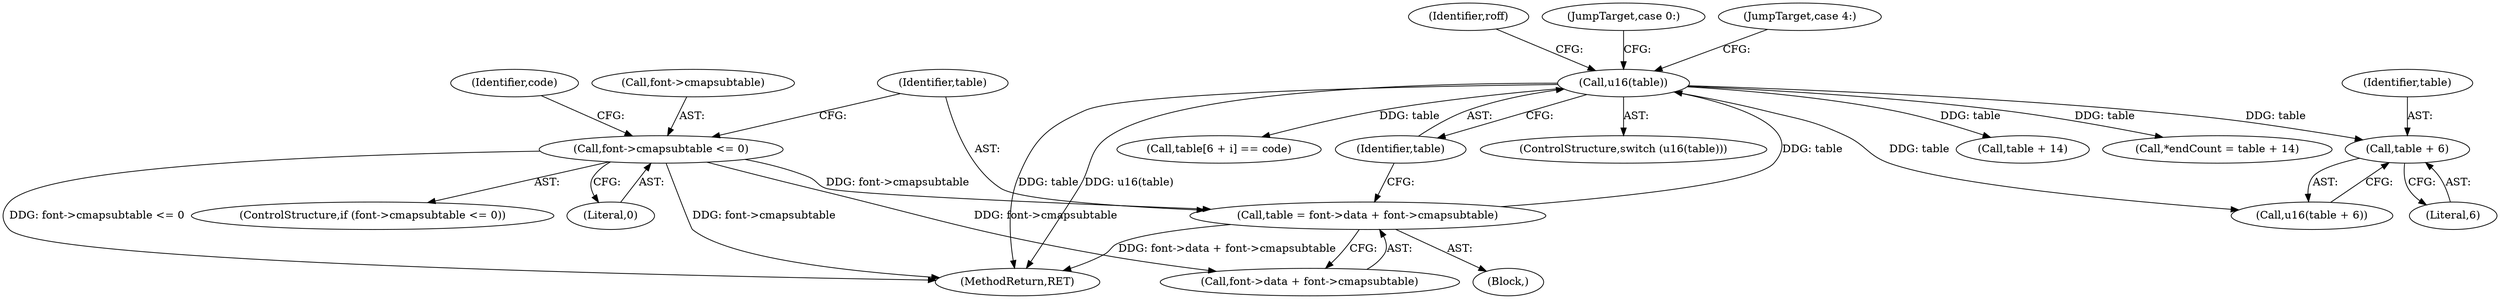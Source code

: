 digraph "0_ghostscript_961b10cdd71403072fb99401a45f3bef6ce53626@pointer" {
"1000502" [label="(Call,table + 6)"];
"1000448" [label="(Call,u16(table))"];
"1000438" [label="(Call,table = font->data + font->cmapsubtable)"];
"1000431" [label="(Call,font->cmapsubtable <= 0)"];
"1000449" [label="(Identifier,table)"];
"1000428" [label="(Block,)"];
"1000622" [label="(Identifier,roff)"];
"1000431" [label="(Call,font->cmapsubtable <= 0)"];
"1000451" [label="(JumpTarget,case 0:)"];
"1000502" [label="(Call,table + 6)"];
"1000496" [label="(JumpTarget,case 4:)"];
"1000438" [label="(Call,table = font->data + font->cmapsubtable)"];
"1000430" [label="(ControlStructure,if (font->cmapsubtable <= 0))"];
"1000508" [label="(Call,table + 14)"];
"1000439" [label="(Identifier,table)"];
"1000435" [label="(Literal,0)"];
"1000506" [label="(Call,*endCount = table + 14)"];
"1000503" [label="(Identifier,table)"];
"1000437" [label="(Identifier,code)"];
"1000485" [label="(Call,table[6 + i] == code)"];
"1000504" [label="(Literal,6)"];
"1000448" [label="(Call,u16(table))"];
"1000501" [label="(Call,u16(table + 6))"];
"1000818" [label="(MethodReturn,RET)"];
"1000432" [label="(Call,font->cmapsubtable)"];
"1000447" [label="(ControlStructure,switch (u16(table)))"];
"1000440" [label="(Call,font->data + font->cmapsubtable)"];
"1000502" -> "1000501"  [label="AST: "];
"1000502" -> "1000504"  [label="CFG: "];
"1000503" -> "1000502"  [label="AST: "];
"1000504" -> "1000502"  [label="AST: "];
"1000501" -> "1000502"  [label="CFG: "];
"1000448" -> "1000502"  [label="DDG: table"];
"1000448" -> "1000447"  [label="AST: "];
"1000448" -> "1000449"  [label="CFG: "];
"1000449" -> "1000448"  [label="AST: "];
"1000451" -> "1000448"  [label="CFG: "];
"1000496" -> "1000448"  [label="CFG: "];
"1000622" -> "1000448"  [label="CFG: "];
"1000448" -> "1000818"  [label="DDG: table"];
"1000448" -> "1000818"  [label="DDG: u16(table)"];
"1000438" -> "1000448"  [label="DDG: table"];
"1000448" -> "1000485"  [label="DDG: table"];
"1000448" -> "1000501"  [label="DDG: table"];
"1000448" -> "1000506"  [label="DDG: table"];
"1000448" -> "1000508"  [label="DDG: table"];
"1000438" -> "1000428"  [label="AST: "];
"1000438" -> "1000440"  [label="CFG: "];
"1000439" -> "1000438"  [label="AST: "];
"1000440" -> "1000438"  [label="AST: "];
"1000449" -> "1000438"  [label="CFG: "];
"1000438" -> "1000818"  [label="DDG: font->data + font->cmapsubtable"];
"1000431" -> "1000438"  [label="DDG: font->cmapsubtable"];
"1000431" -> "1000430"  [label="AST: "];
"1000431" -> "1000435"  [label="CFG: "];
"1000432" -> "1000431"  [label="AST: "];
"1000435" -> "1000431"  [label="AST: "];
"1000437" -> "1000431"  [label="CFG: "];
"1000439" -> "1000431"  [label="CFG: "];
"1000431" -> "1000818"  [label="DDG: font->cmapsubtable"];
"1000431" -> "1000818"  [label="DDG: font->cmapsubtable <= 0"];
"1000431" -> "1000440"  [label="DDG: font->cmapsubtable"];
}
